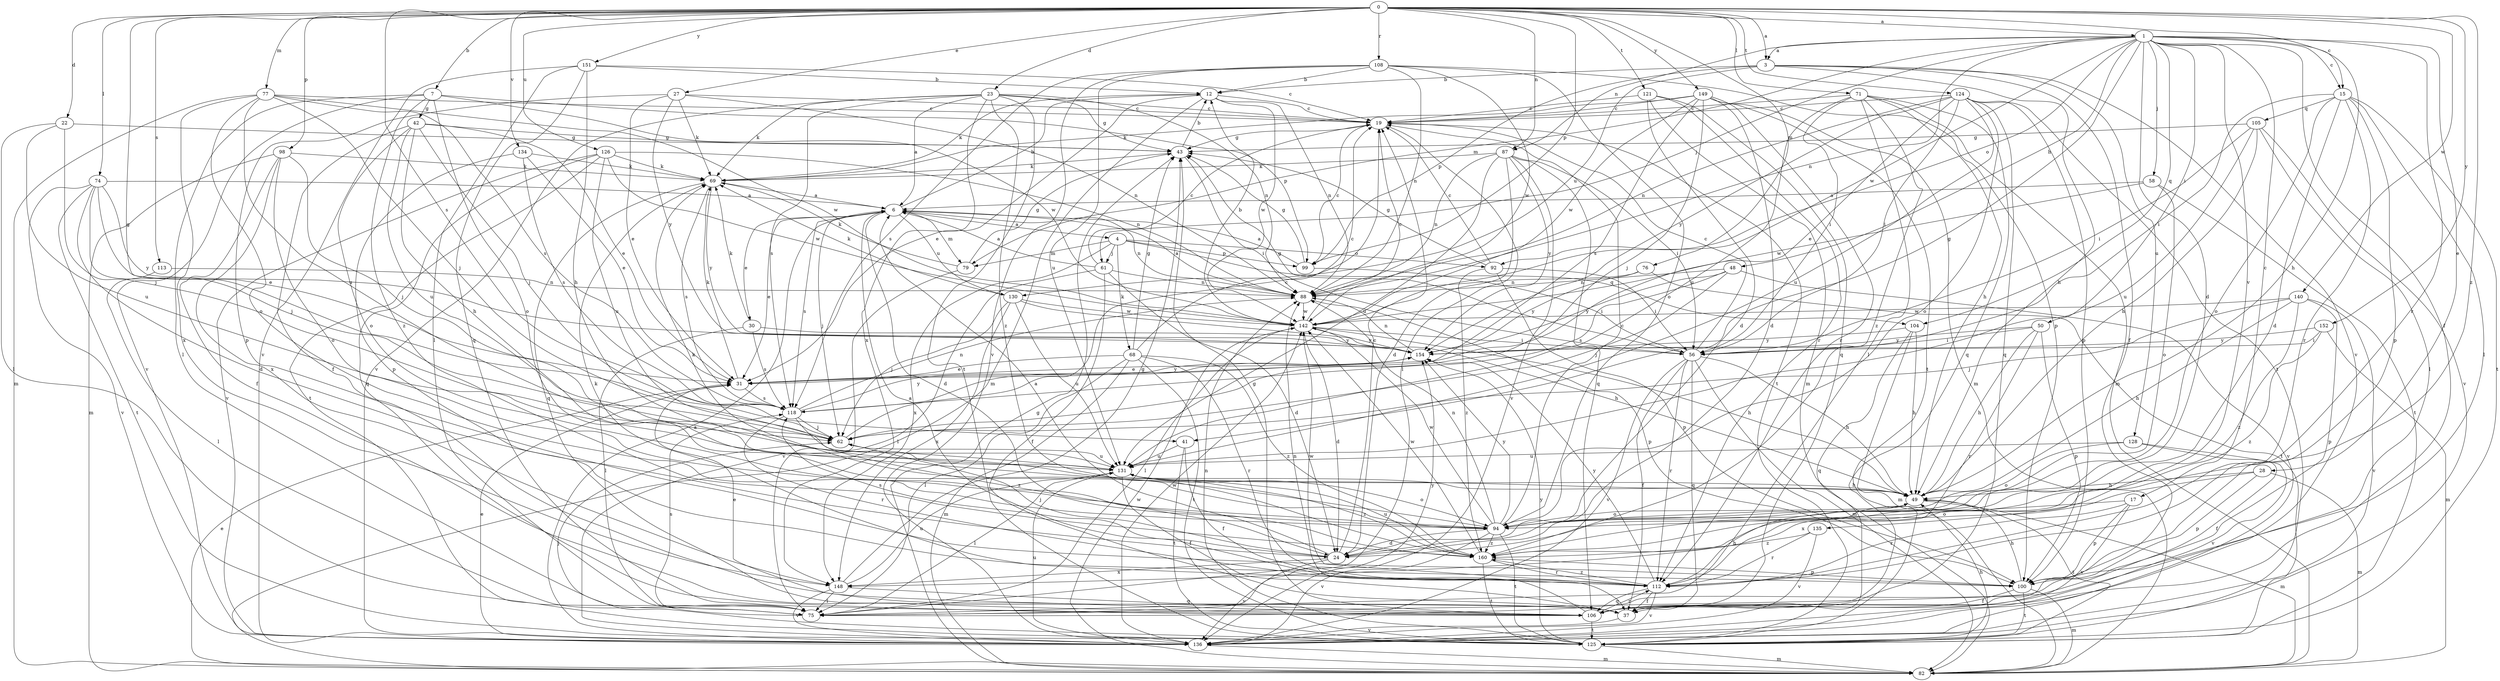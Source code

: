 strict digraph  {
0;
1;
3;
4;
6;
7;
12;
15;
17;
19;
22;
23;
24;
27;
28;
30;
31;
37;
41;
42;
43;
48;
49;
50;
56;
58;
61;
62;
68;
69;
71;
74;
75;
76;
77;
79;
82;
87;
88;
92;
94;
98;
99;
100;
104;
105;
106;
108;
112;
113;
118;
121;
124;
125;
126;
128;
130;
131;
134;
135;
136;
140;
142;
148;
149;
151;
152;
154;
160;
0 -> 1  [label=a];
0 -> 3  [label=a];
0 -> 7  [label=b];
0 -> 15  [label=c];
0 -> 22  [label=d];
0 -> 23  [label=d];
0 -> 27  [label=e];
0 -> 41  [label=g];
0 -> 71  [label=l];
0 -> 74  [label=l];
0 -> 76  [label=m];
0 -> 77  [label=m];
0 -> 87  [label=n];
0 -> 98  [label=p];
0 -> 99  [label=p];
0 -> 108  [label=r];
0 -> 113  [label=s];
0 -> 118  [label=s];
0 -> 121  [label=t];
0 -> 124  [label=t];
0 -> 126  [label=u];
0 -> 134  [label=v];
0 -> 140  [label=w];
0 -> 149  [label=y];
0 -> 151  [label=y];
0 -> 152  [label=y];
0 -> 160  [label=z];
1 -> 3  [label=a];
1 -> 15  [label=c];
1 -> 17  [label=c];
1 -> 24  [label=d];
1 -> 28  [label=e];
1 -> 37  [label=f];
1 -> 41  [label=g];
1 -> 48  [label=h];
1 -> 49  [label=h];
1 -> 50  [label=i];
1 -> 58  [label=j];
1 -> 61  [label=j];
1 -> 79  [label=m];
1 -> 87  [label=n];
1 -> 88  [label=n];
1 -> 92  [label=o];
1 -> 104  [label=q];
1 -> 112  [label=r];
1 -> 135  [label=v];
1 -> 142  [label=w];
3 -> 12  [label=b];
3 -> 37  [label=f];
3 -> 49  [label=h];
3 -> 99  [label=p];
3 -> 128  [label=u];
3 -> 130  [label=u];
3 -> 136  [label=v];
4 -> 61  [label=j];
4 -> 68  [label=k];
4 -> 79  [label=m];
4 -> 92  [label=o];
4 -> 99  [label=p];
4 -> 104  [label=q];
4 -> 148  [label=x];
6 -> 4  [label=a];
6 -> 12  [label=b];
6 -> 24  [label=d];
6 -> 30  [label=e];
6 -> 31  [label=e];
6 -> 62  [label=j];
6 -> 79  [label=m];
6 -> 88  [label=n];
6 -> 118  [label=s];
6 -> 130  [label=u];
7 -> 42  [label=g];
7 -> 75  [label=l];
7 -> 94  [label=o];
7 -> 99  [label=p];
7 -> 136  [label=v];
7 -> 142  [label=w];
7 -> 160  [label=z];
12 -> 19  [label=c];
12 -> 31  [label=e];
12 -> 69  [label=k];
12 -> 82  [label=m];
12 -> 88  [label=n];
12 -> 142  [label=w];
15 -> 24  [label=d];
15 -> 56  [label=i];
15 -> 75  [label=l];
15 -> 94  [label=o];
15 -> 100  [label=p];
15 -> 105  [label=q];
15 -> 112  [label=r];
15 -> 125  [label=t];
17 -> 94  [label=o];
17 -> 100  [label=p];
17 -> 112  [label=r];
17 -> 136  [label=v];
19 -> 43  [label=g];
19 -> 75  [label=l];
19 -> 125  [label=t];
22 -> 43  [label=g];
22 -> 62  [label=j];
22 -> 75  [label=l];
22 -> 131  [label=u];
23 -> 6  [label=a];
23 -> 19  [label=c];
23 -> 43  [label=g];
23 -> 69  [label=k];
23 -> 88  [label=n];
23 -> 118  [label=s];
23 -> 125  [label=t];
23 -> 136  [label=v];
23 -> 148  [label=x];
23 -> 160  [label=z];
24 -> 6  [label=a];
24 -> 19  [label=c];
24 -> 62  [label=j];
24 -> 118  [label=s];
24 -> 136  [label=v];
24 -> 148  [label=x];
27 -> 19  [label=c];
27 -> 31  [label=e];
27 -> 69  [label=k];
27 -> 88  [label=n];
27 -> 100  [label=p];
27 -> 154  [label=y];
28 -> 49  [label=h];
28 -> 82  [label=m];
28 -> 100  [label=p];
28 -> 148  [label=x];
30 -> 69  [label=k];
30 -> 75  [label=l];
30 -> 118  [label=s];
30 -> 154  [label=y];
31 -> 69  [label=k];
31 -> 118  [label=s];
31 -> 154  [label=y];
37 -> 136  [label=v];
41 -> 37  [label=f];
41 -> 125  [label=t];
41 -> 131  [label=u];
42 -> 31  [label=e];
42 -> 37  [label=f];
42 -> 43  [label=g];
42 -> 49  [label=h];
42 -> 62  [label=j];
42 -> 94  [label=o];
42 -> 131  [label=u];
43 -> 12  [label=b];
43 -> 56  [label=i];
43 -> 69  [label=k];
48 -> 62  [label=j];
48 -> 88  [label=n];
48 -> 118  [label=s];
48 -> 136  [label=v];
48 -> 154  [label=y];
49 -> 82  [label=m];
49 -> 94  [label=o];
49 -> 125  [label=t];
50 -> 49  [label=h];
50 -> 56  [label=i];
50 -> 100  [label=p];
50 -> 112  [label=r];
50 -> 154  [label=y];
56 -> 19  [label=c];
56 -> 37  [label=f];
56 -> 43  [label=g];
56 -> 49  [label=h];
56 -> 82  [label=m];
56 -> 106  [label=q];
56 -> 112  [label=r];
56 -> 136  [label=v];
58 -> 6  [label=a];
58 -> 94  [label=o];
58 -> 125  [label=t];
58 -> 142  [label=w];
61 -> 6  [label=a];
61 -> 19  [label=c];
61 -> 24  [label=d];
61 -> 37  [label=f];
61 -> 75  [label=l];
61 -> 88  [label=n];
62 -> 19  [label=c];
62 -> 131  [label=u];
68 -> 19  [label=c];
68 -> 31  [label=e];
68 -> 43  [label=g];
68 -> 75  [label=l];
68 -> 82  [label=m];
68 -> 112  [label=r];
68 -> 125  [label=t];
68 -> 160  [label=z];
69 -> 6  [label=a];
69 -> 106  [label=q];
69 -> 118  [label=s];
69 -> 154  [label=y];
71 -> 19  [label=c];
71 -> 49  [label=h];
71 -> 56  [label=i];
71 -> 75  [label=l];
71 -> 82  [label=m];
71 -> 106  [label=q];
71 -> 131  [label=u];
71 -> 160  [label=z];
74 -> 6  [label=a];
74 -> 24  [label=d];
74 -> 31  [label=e];
74 -> 62  [label=j];
74 -> 125  [label=t];
74 -> 136  [label=v];
74 -> 154  [label=y];
75 -> 118  [label=s];
75 -> 154  [label=y];
76 -> 88  [label=n];
76 -> 125  [label=t];
76 -> 154  [label=y];
77 -> 19  [label=c];
77 -> 62  [label=j];
77 -> 82  [label=m];
77 -> 94  [label=o];
77 -> 118  [label=s];
77 -> 131  [label=u];
77 -> 142  [label=w];
77 -> 148  [label=x];
79 -> 43  [label=g];
79 -> 69  [label=k];
79 -> 136  [label=v];
82 -> 31  [label=e];
82 -> 43  [label=g];
82 -> 142  [label=w];
87 -> 24  [label=d];
87 -> 56  [label=i];
87 -> 69  [label=k];
87 -> 88  [label=n];
87 -> 106  [label=q];
87 -> 131  [label=u];
87 -> 136  [label=v];
87 -> 154  [label=y];
88 -> 6  [label=a];
88 -> 100  [label=p];
88 -> 142  [label=w];
92 -> 19  [label=c];
92 -> 43  [label=g];
92 -> 56  [label=i];
92 -> 100  [label=p];
92 -> 160  [label=z];
94 -> 19  [label=c];
94 -> 24  [label=d];
94 -> 69  [label=k];
94 -> 88  [label=n];
94 -> 125  [label=t];
94 -> 136  [label=v];
94 -> 142  [label=w];
94 -> 154  [label=y];
94 -> 160  [label=z];
98 -> 37  [label=f];
98 -> 62  [label=j];
98 -> 69  [label=k];
98 -> 82  [label=m];
98 -> 94  [label=o];
98 -> 148  [label=x];
99 -> 6  [label=a];
99 -> 19  [label=c];
99 -> 43  [label=g];
99 -> 56  [label=i];
100 -> 37  [label=f];
100 -> 49  [label=h];
100 -> 82  [label=m];
100 -> 125  [label=t];
104 -> 49  [label=h];
104 -> 82  [label=m];
104 -> 106  [label=q];
104 -> 154  [label=y];
105 -> 43  [label=g];
105 -> 49  [label=h];
105 -> 56  [label=i];
105 -> 75  [label=l];
105 -> 131  [label=u];
105 -> 136  [label=v];
106 -> 31  [label=e];
106 -> 43  [label=g];
106 -> 88  [label=n];
106 -> 112  [label=r];
106 -> 125  [label=t];
108 -> 12  [label=b];
108 -> 88  [label=n];
108 -> 94  [label=o];
108 -> 100  [label=p];
108 -> 118  [label=s];
108 -> 131  [label=u];
108 -> 136  [label=v];
108 -> 142  [label=w];
112 -> 6  [label=a];
112 -> 37  [label=f];
112 -> 49  [label=h];
112 -> 69  [label=k];
112 -> 106  [label=q];
112 -> 136  [label=v];
112 -> 142  [label=w];
112 -> 154  [label=y];
112 -> 160  [label=z];
113 -> 75  [label=l];
113 -> 88  [label=n];
118 -> 62  [label=j];
118 -> 88  [label=n];
118 -> 112  [label=r];
118 -> 154  [label=y];
118 -> 160  [label=z];
121 -> 19  [label=c];
121 -> 24  [label=d];
121 -> 82  [label=m];
121 -> 106  [label=q];
121 -> 112  [label=r];
124 -> 19  [label=c];
124 -> 31  [label=e];
124 -> 56  [label=i];
124 -> 88  [label=n];
124 -> 94  [label=o];
124 -> 100  [label=p];
124 -> 106  [label=q];
124 -> 125  [label=t];
124 -> 131  [label=u];
124 -> 154  [label=y];
125 -> 49  [label=h];
125 -> 62  [label=j];
125 -> 82  [label=m];
125 -> 88  [label=n];
125 -> 154  [label=y];
126 -> 69  [label=k];
126 -> 88  [label=n];
126 -> 106  [label=q];
126 -> 125  [label=t];
126 -> 131  [label=u];
126 -> 136  [label=v];
126 -> 142  [label=w];
128 -> 37  [label=f];
128 -> 94  [label=o];
128 -> 131  [label=u];
128 -> 136  [label=v];
130 -> 49  [label=h];
130 -> 62  [label=j];
130 -> 69  [label=k];
130 -> 131  [label=u];
130 -> 142  [label=w];
130 -> 148  [label=x];
131 -> 37  [label=f];
131 -> 49  [label=h];
131 -> 75  [label=l];
131 -> 94  [label=o];
131 -> 160  [label=z];
134 -> 31  [label=e];
134 -> 69  [label=k];
134 -> 100  [label=p];
134 -> 118  [label=s];
135 -> 112  [label=r];
135 -> 136  [label=v];
135 -> 160  [label=z];
136 -> 6  [label=a];
136 -> 31  [label=e];
136 -> 82  [label=m];
136 -> 131  [label=u];
136 -> 142  [label=w];
140 -> 49  [label=h];
140 -> 62  [label=j];
140 -> 100  [label=p];
140 -> 136  [label=v];
140 -> 142  [label=w];
140 -> 160  [label=z];
142 -> 12  [label=b];
142 -> 19  [label=c];
142 -> 24  [label=d];
142 -> 49  [label=h];
142 -> 56  [label=i];
142 -> 75  [label=l];
142 -> 154  [label=y];
148 -> 43  [label=g];
148 -> 75  [label=l];
148 -> 106  [label=q];
148 -> 131  [label=u];
148 -> 136  [label=v];
149 -> 19  [label=c];
149 -> 24  [label=d];
149 -> 62  [label=j];
149 -> 69  [label=k];
149 -> 82  [label=m];
149 -> 112  [label=r];
149 -> 118  [label=s];
149 -> 125  [label=t];
149 -> 142  [label=w];
151 -> 12  [label=b];
151 -> 19  [label=c];
151 -> 49  [label=h];
151 -> 75  [label=l];
151 -> 106  [label=q];
151 -> 136  [label=v];
152 -> 56  [label=i];
152 -> 82  [label=m];
152 -> 154  [label=y];
152 -> 160  [label=z];
154 -> 31  [label=e];
154 -> 88  [label=n];
160 -> 100  [label=p];
160 -> 112  [label=r];
160 -> 125  [label=t];
160 -> 131  [label=u];
160 -> 142  [label=w];
}
